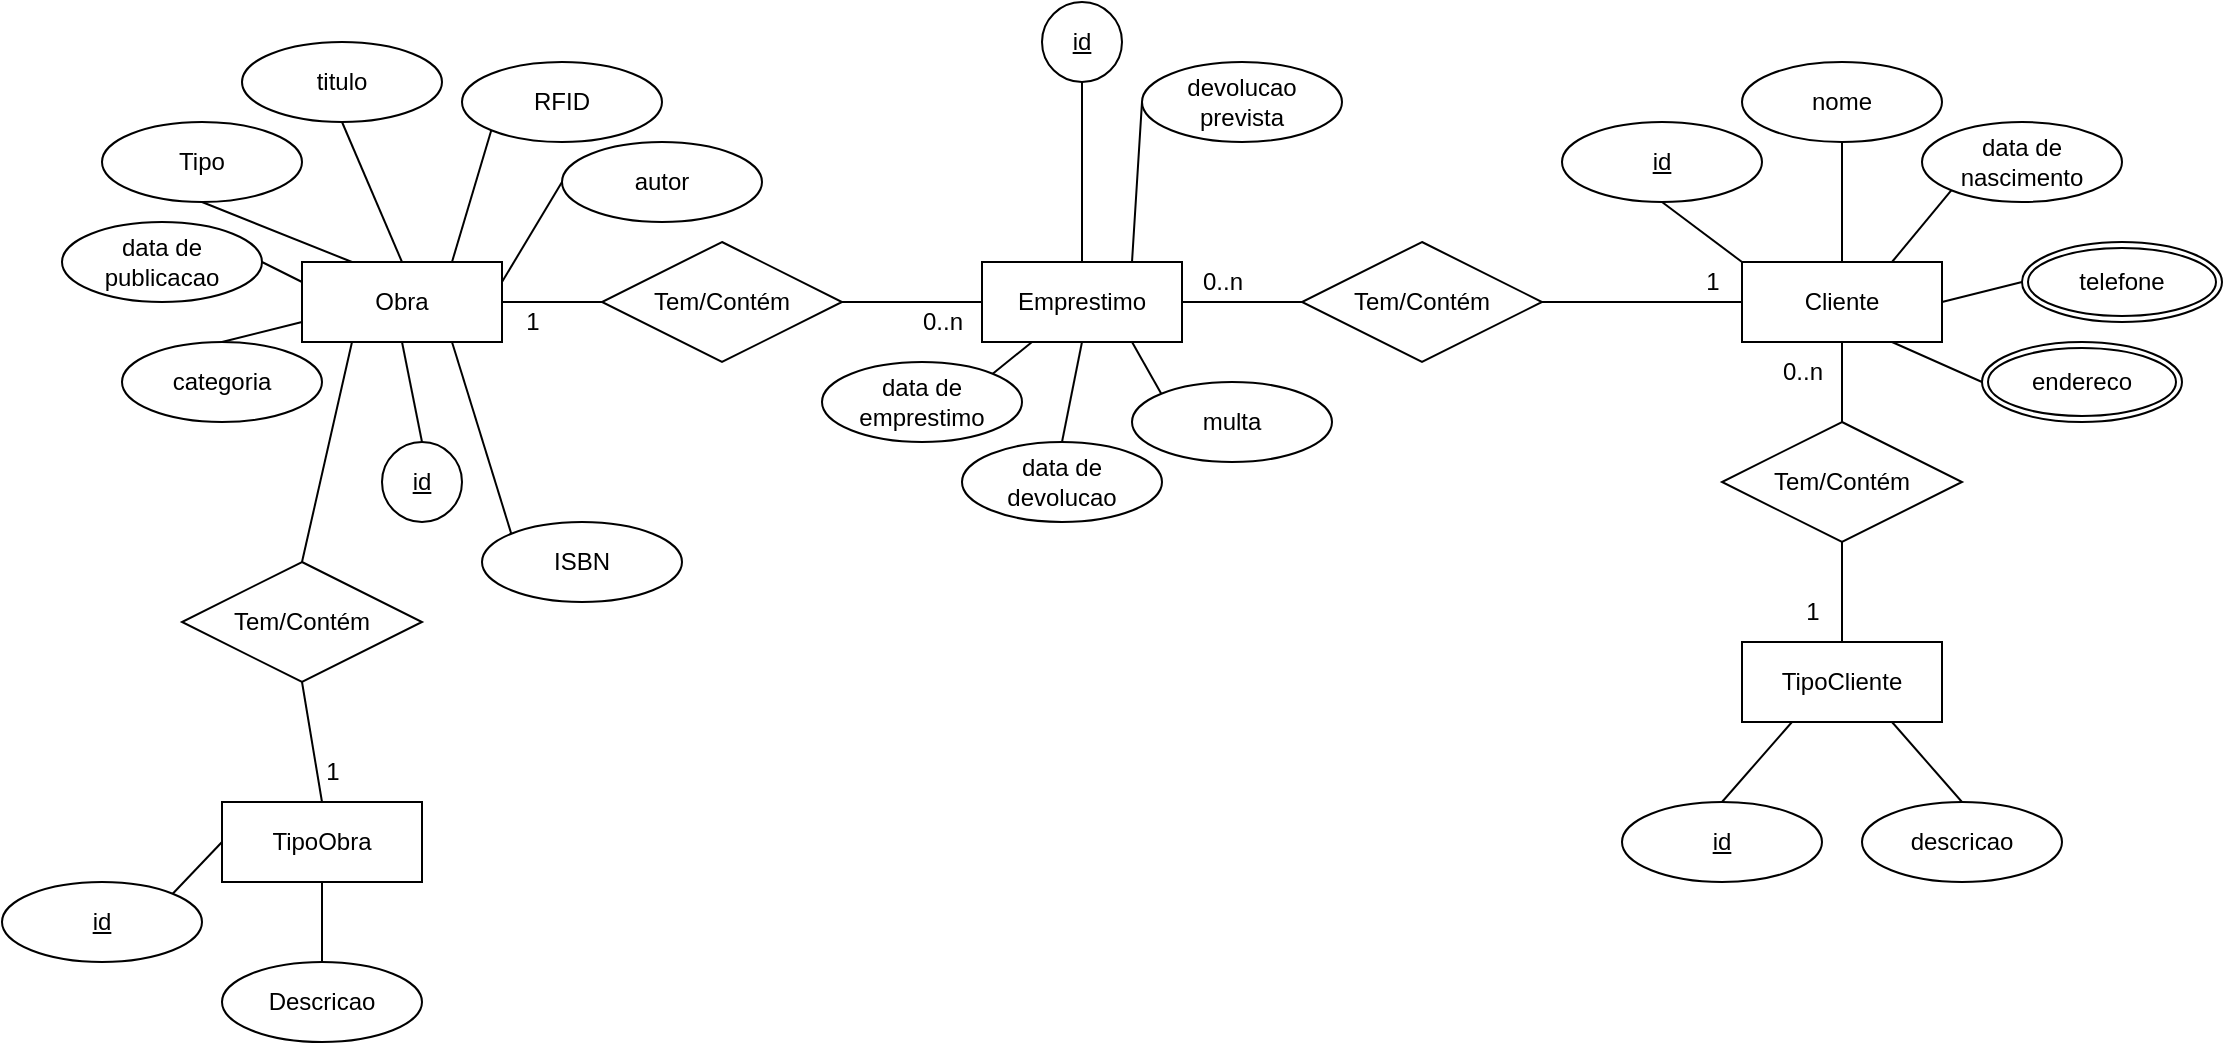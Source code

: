<mxfile version="24.4.2" type="device">
  <diagram name="Página-1" id="uKhl8bvlRvoX8pbjIUrk">
    <mxGraphModel dx="1528" dy="739" grid="1" gridSize="10" guides="1" tooltips="1" connect="1" arrows="1" fold="1" page="1" pageScale="1" pageWidth="827" pageHeight="1169" math="0" shadow="0">
      <root>
        <mxCell id="0" />
        <mxCell id="1" parent="0" />
        <mxCell id="qiJvbbKyVQY_tBKuk3Gt-1" style="rounded=0;orthogonalLoop=1;jettySize=auto;html=1;exitX=0.5;exitY=1;exitDx=0;exitDy=0;entryX=0.5;entryY=0;entryDx=0;entryDy=0;endArrow=none;endFill=0;" edge="1" parent="1" source="qiJvbbKyVQY_tBKuk3Gt-7" target="qiJvbbKyVQY_tBKuk3Gt-20">
          <mxGeometry relative="1" as="geometry" />
        </mxCell>
        <mxCell id="qiJvbbKyVQY_tBKuk3Gt-2" style="rounded=0;orthogonalLoop=1;jettySize=auto;html=1;exitX=0.75;exitY=1;exitDx=0;exitDy=0;entryX=0;entryY=0;entryDx=0;entryDy=0;endArrow=none;endFill=0;" edge="1" parent="1" source="qiJvbbKyVQY_tBKuk3Gt-7" target="qiJvbbKyVQY_tBKuk3Gt-14">
          <mxGeometry relative="1" as="geometry" />
        </mxCell>
        <mxCell id="qiJvbbKyVQY_tBKuk3Gt-3" style="rounded=0;orthogonalLoop=1;jettySize=auto;html=1;exitX=1;exitY=0.25;exitDx=0;exitDy=0;entryX=0;entryY=0.5;entryDx=0;entryDy=0;endArrow=none;endFill=0;" edge="1" parent="1" source="qiJvbbKyVQY_tBKuk3Gt-7" target="qiJvbbKyVQY_tBKuk3Gt-13">
          <mxGeometry relative="1" as="geometry" />
        </mxCell>
        <mxCell id="qiJvbbKyVQY_tBKuk3Gt-4" style="rounded=0;orthogonalLoop=1;jettySize=auto;html=1;exitX=0.5;exitY=0;exitDx=0;exitDy=0;entryX=0.5;entryY=1;entryDx=0;entryDy=0;endArrow=none;endFill=0;" edge="1" parent="1" source="qiJvbbKyVQY_tBKuk3Gt-7" target="qiJvbbKyVQY_tBKuk3Gt-8">
          <mxGeometry relative="1" as="geometry" />
        </mxCell>
        <mxCell id="qiJvbbKyVQY_tBKuk3Gt-5" style="rounded=0;orthogonalLoop=1;jettySize=auto;html=1;exitX=0.25;exitY=0;exitDx=0;exitDy=0;entryX=0.5;entryY=1;entryDx=0;entryDy=0;endArrow=none;endFill=0;" edge="1" parent="1" source="qiJvbbKyVQY_tBKuk3Gt-7" target="qiJvbbKyVQY_tBKuk3Gt-12">
          <mxGeometry relative="1" as="geometry" />
        </mxCell>
        <mxCell id="qiJvbbKyVQY_tBKuk3Gt-6" style="rounded=0;orthogonalLoop=1;jettySize=auto;html=1;exitX=0.25;exitY=1;exitDx=0;exitDy=0;entryX=0.5;entryY=0;entryDx=0;entryDy=0;endArrow=none;endFill=0;" edge="1" parent="1" source="qiJvbbKyVQY_tBKuk3Gt-7" target="qiJvbbKyVQY_tBKuk3Gt-23">
          <mxGeometry relative="1" as="geometry" />
        </mxCell>
        <mxCell id="qiJvbbKyVQY_tBKuk3Gt-7" value="Obra" style="whiteSpace=wrap;html=1;align=center;" vertex="1" parent="1">
          <mxGeometry x="60" y="400" width="100" height="40" as="geometry" />
        </mxCell>
        <mxCell id="qiJvbbKyVQY_tBKuk3Gt-8" value="titulo" style="ellipse;whiteSpace=wrap;html=1;align=center;" vertex="1" parent="1">
          <mxGeometry x="30" y="290" width="100" height="40" as="geometry" />
        </mxCell>
        <mxCell id="qiJvbbKyVQY_tBKuk3Gt-9" style="rounded=0;orthogonalLoop=1;jettySize=auto;html=1;exitX=0;exitY=0.5;exitDx=0;exitDy=0;entryX=1;entryY=0;entryDx=0;entryDy=0;endArrow=none;endFill=0;" edge="1" parent="1" source="qiJvbbKyVQY_tBKuk3Gt-11" target="qiJvbbKyVQY_tBKuk3Gt-21">
          <mxGeometry relative="1" as="geometry">
            <mxPoint x="-100" y="690" as="sourcePoint" />
          </mxGeometry>
        </mxCell>
        <mxCell id="qiJvbbKyVQY_tBKuk3Gt-10" style="rounded=0;orthogonalLoop=1;jettySize=auto;html=1;exitX=0.5;exitY=1;exitDx=0;exitDy=0;entryX=0.5;entryY=0;entryDx=0;entryDy=0;endArrow=none;endFill=0;" edge="1" parent="1" source="qiJvbbKyVQY_tBKuk3Gt-11" target="qiJvbbKyVQY_tBKuk3Gt-19">
          <mxGeometry relative="1" as="geometry" />
        </mxCell>
        <mxCell id="qiJvbbKyVQY_tBKuk3Gt-11" value="TipoObra" style="whiteSpace=wrap;html=1;align=center;" vertex="1" parent="1">
          <mxGeometry x="20" y="670" width="100" height="40" as="geometry" />
        </mxCell>
        <mxCell id="qiJvbbKyVQY_tBKuk3Gt-12" value="Tipo" style="ellipse;whiteSpace=wrap;html=1;align=center;" vertex="1" parent="1">
          <mxGeometry x="-40" y="330" width="100" height="40" as="geometry" />
        </mxCell>
        <mxCell id="qiJvbbKyVQY_tBKuk3Gt-13" value="autor" style="ellipse;whiteSpace=wrap;html=1;align=center;" vertex="1" parent="1">
          <mxGeometry x="190" y="340" width="100" height="40" as="geometry" />
        </mxCell>
        <mxCell id="qiJvbbKyVQY_tBKuk3Gt-14" value="ISBN" style="ellipse;whiteSpace=wrap;html=1;align=center;" vertex="1" parent="1">
          <mxGeometry x="150" y="530" width="100" height="40" as="geometry" />
        </mxCell>
        <mxCell id="qiJvbbKyVQY_tBKuk3Gt-15" style="rounded=0;orthogonalLoop=1;jettySize=auto;html=1;exitX=1;exitY=0.5;exitDx=0;exitDy=0;entryX=0;entryY=0.25;entryDx=0;entryDy=0;endArrow=none;endFill=0;" edge="1" parent="1" source="qiJvbbKyVQY_tBKuk3Gt-16" target="qiJvbbKyVQY_tBKuk3Gt-7">
          <mxGeometry relative="1" as="geometry" />
        </mxCell>
        <mxCell id="qiJvbbKyVQY_tBKuk3Gt-16" value="data de publicacao" style="ellipse;whiteSpace=wrap;html=1;align=center;" vertex="1" parent="1">
          <mxGeometry x="-60" y="380" width="100" height="40" as="geometry" />
        </mxCell>
        <mxCell id="qiJvbbKyVQY_tBKuk3Gt-17" style="rounded=0;orthogonalLoop=1;jettySize=auto;html=1;exitX=0.5;exitY=0;exitDx=0;exitDy=0;entryX=0;entryY=0.75;entryDx=0;entryDy=0;endArrow=none;endFill=0;" edge="1" parent="1" source="qiJvbbKyVQY_tBKuk3Gt-18" target="qiJvbbKyVQY_tBKuk3Gt-7">
          <mxGeometry relative="1" as="geometry" />
        </mxCell>
        <mxCell id="qiJvbbKyVQY_tBKuk3Gt-18" value="categoria" style="ellipse;whiteSpace=wrap;html=1;align=center;" vertex="1" parent="1">
          <mxGeometry x="-30" y="440" width="100" height="40" as="geometry" />
        </mxCell>
        <mxCell id="qiJvbbKyVQY_tBKuk3Gt-19" value="Descricao" style="ellipse;whiteSpace=wrap;html=1;align=center;" vertex="1" parent="1">
          <mxGeometry x="20" y="750" width="100" height="40" as="geometry" />
        </mxCell>
        <mxCell id="qiJvbbKyVQY_tBKuk3Gt-20" value="id" style="ellipse;whiteSpace=wrap;html=1;align=center;fontStyle=4;" vertex="1" parent="1">
          <mxGeometry x="100" y="490" width="40" height="40" as="geometry" />
        </mxCell>
        <mxCell id="qiJvbbKyVQY_tBKuk3Gt-21" value="id" style="ellipse;whiteSpace=wrap;html=1;align=center;fontStyle=4;" vertex="1" parent="1">
          <mxGeometry x="-90" y="710" width="100" height="40" as="geometry" />
        </mxCell>
        <mxCell id="qiJvbbKyVQY_tBKuk3Gt-22" style="rounded=0;orthogonalLoop=1;jettySize=auto;html=1;exitX=0.5;exitY=1;exitDx=0;exitDy=0;entryX=0.5;entryY=0;entryDx=0;entryDy=0;endArrow=none;endFill=0;" edge="1" parent="1" source="qiJvbbKyVQY_tBKuk3Gt-23" target="qiJvbbKyVQY_tBKuk3Gt-11">
          <mxGeometry relative="1" as="geometry" />
        </mxCell>
        <mxCell id="qiJvbbKyVQY_tBKuk3Gt-23" value="Tem/Contém" style="shape=rhombus;perimeter=rhombusPerimeter;whiteSpace=wrap;html=1;align=center;" vertex="1" parent="1">
          <mxGeometry y="550" width="120" height="60" as="geometry" />
        </mxCell>
        <mxCell id="qiJvbbKyVQY_tBKuk3Gt-24" value="1" style="text;html=1;align=center;verticalAlign=middle;resizable=0;points=[];autosize=1;strokeColor=none;fillColor=none;" vertex="1" parent="1">
          <mxGeometry x="60" y="640" width="30" height="30" as="geometry" />
        </mxCell>
        <mxCell id="qiJvbbKyVQY_tBKuk3Gt-25" value="1" style="text;html=1;align=center;verticalAlign=middle;resizable=0;points=[];autosize=1;strokeColor=none;fillColor=none;" vertex="1" parent="1">
          <mxGeometry x="160" y="415" width="30" height="30" as="geometry" />
        </mxCell>
        <mxCell id="qiJvbbKyVQY_tBKuk3Gt-26" value="Cliente" style="whiteSpace=wrap;html=1;align=center;" vertex="1" parent="1">
          <mxGeometry x="780" y="400" width="100" height="40" as="geometry" />
        </mxCell>
        <mxCell id="qiJvbbKyVQY_tBKuk3Gt-27" style="rounded=0;orthogonalLoop=1;jettySize=auto;html=1;exitX=0.5;exitY=1;exitDx=0;exitDy=0;entryX=0.5;entryY=0;entryDx=0;entryDy=0;strokeColor=default;endArrow=none;endFill=0;" edge="1" parent="1" source="qiJvbbKyVQY_tBKuk3Gt-28" target="qiJvbbKyVQY_tBKuk3Gt-26">
          <mxGeometry relative="1" as="geometry" />
        </mxCell>
        <mxCell id="qiJvbbKyVQY_tBKuk3Gt-28" value="nome" style="ellipse;whiteSpace=wrap;html=1;align=center;" vertex="1" parent="1">
          <mxGeometry x="780" y="300" width="100" height="40" as="geometry" />
        </mxCell>
        <mxCell id="qiJvbbKyVQY_tBKuk3Gt-29" style="rounded=0;orthogonalLoop=1;jettySize=auto;html=1;exitX=0.5;exitY=1;exitDx=0;exitDy=0;entryX=0;entryY=0;entryDx=0;entryDy=0;strokeColor=default;endArrow=none;endFill=0;" edge="1" parent="1" source="qiJvbbKyVQY_tBKuk3Gt-30" target="qiJvbbKyVQY_tBKuk3Gt-26">
          <mxGeometry relative="1" as="geometry" />
        </mxCell>
        <mxCell id="qiJvbbKyVQY_tBKuk3Gt-30" value="id" style="ellipse;whiteSpace=wrap;html=1;align=center;fontStyle=4;" vertex="1" parent="1">
          <mxGeometry x="690" y="330" width="100" height="40" as="geometry" />
        </mxCell>
        <mxCell id="qiJvbbKyVQY_tBKuk3Gt-31" style="rounded=0;orthogonalLoop=1;jettySize=auto;html=1;exitX=0;exitY=1;exitDx=0;exitDy=0;entryX=0.75;entryY=0;entryDx=0;entryDy=0;strokeColor=default;endArrow=none;endFill=0;" edge="1" parent="1" source="qiJvbbKyVQY_tBKuk3Gt-32" target="qiJvbbKyVQY_tBKuk3Gt-26">
          <mxGeometry relative="1" as="geometry" />
        </mxCell>
        <mxCell id="qiJvbbKyVQY_tBKuk3Gt-32" value="data de nascimento" style="ellipse;whiteSpace=wrap;html=1;align=center;" vertex="1" parent="1">
          <mxGeometry x="870" y="330" width="100" height="40" as="geometry" />
        </mxCell>
        <mxCell id="qiJvbbKyVQY_tBKuk3Gt-33" style="rounded=0;orthogonalLoop=1;jettySize=auto;html=1;exitX=0;exitY=0.5;exitDx=0;exitDy=0;entryX=1;entryY=0.5;entryDx=0;entryDy=0;strokeColor=default;endArrow=none;endFill=0;" edge="1" parent="1" source="qiJvbbKyVQY_tBKuk3Gt-34" target="qiJvbbKyVQY_tBKuk3Gt-26">
          <mxGeometry relative="1" as="geometry" />
        </mxCell>
        <mxCell id="qiJvbbKyVQY_tBKuk3Gt-34" value="telefone" style="ellipse;shape=doubleEllipse;margin=3;whiteSpace=wrap;html=1;align=center;" vertex="1" parent="1">
          <mxGeometry x="920" y="390" width="100" height="40" as="geometry" />
        </mxCell>
        <mxCell id="qiJvbbKyVQY_tBKuk3Gt-35" style="rounded=0;orthogonalLoop=1;jettySize=auto;html=1;exitX=0;exitY=0.5;exitDx=0;exitDy=0;entryX=0.75;entryY=1;entryDx=0;entryDy=0;strokeColor=default;endArrow=none;endFill=0;" edge="1" parent="1" source="qiJvbbKyVQY_tBKuk3Gt-36" target="qiJvbbKyVQY_tBKuk3Gt-26">
          <mxGeometry relative="1" as="geometry" />
        </mxCell>
        <mxCell id="qiJvbbKyVQY_tBKuk3Gt-36" value="endereco" style="ellipse;shape=doubleEllipse;margin=3;whiteSpace=wrap;html=1;align=center;" vertex="1" parent="1">
          <mxGeometry x="900" y="440" width="100" height="40" as="geometry" />
        </mxCell>
        <mxCell id="qiJvbbKyVQY_tBKuk3Gt-37" value="TipoCliente" style="whiteSpace=wrap;html=1;align=center;" vertex="1" parent="1">
          <mxGeometry x="780" y="590" width="100" height="40" as="geometry" />
        </mxCell>
        <mxCell id="qiJvbbKyVQY_tBKuk3Gt-38" style="rounded=0;orthogonalLoop=1;jettySize=auto;html=1;exitX=0.5;exitY=0;exitDx=0;exitDy=0;entryX=0.25;entryY=1;entryDx=0;entryDy=0;endArrow=none;endFill=0;" edge="1" parent="1" source="qiJvbbKyVQY_tBKuk3Gt-39" target="qiJvbbKyVQY_tBKuk3Gt-37">
          <mxGeometry relative="1" as="geometry" />
        </mxCell>
        <mxCell id="qiJvbbKyVQY_tBKuk3Gt-39" value="id" style="ellipse;whiteSpace=wrap;html=1;align=center;fontStyle=4;" vertex="1" parent="1">
          <mxGeometry x="720" y="670" width="100" height="40" as="geometry" />
        </mxCell>
        <mxCell id="qiJvbbKyVQY_tBKuk3Gt-40" style="rounded=0;orthogonalLoop=1;jettySize=auto;html=1;exitX=0.5;exitY=0;exitDx=0;exitDy=0;entryX=0.75;entryY=1;entryDx=0;entryDy=0;endArrow=none;endFill=0;" edge="1" parent="1" source="qiJvbbKyVQY_tBKuk3Gt-41" target="qiJvbbKyVQY_tBKuk3Gt-37">
          <mxGeometry relative="1" as="geometry" />
        </mxCell>
        <mxCell id="qiJvbbKyVQY_tBKuk3Gt-41" value="descricao" style="ellipse;whiteSpace=wrap;html=1;align=center;" vertex="1" parent="1">
          <mxGeometry x="840" y="670" width="100" height="40" as="geometry" />
        </mxCell>
        <mxCell id="qiJvbbKyVQY_tBKuk3Gt-42" style="rounded=0;orthogonalLoop=1;jettySize=auto;html=1;exitX=0.5;exitY=1;exitDx=0;exitDy=0;endArrow=none;endFill=0;" edge="1" parent="1" source="qiJvbbKyVQY_tBKuk3Gt-44" target="qiJvbbKyVQY_tBKuk3Gt-37">
          <mxGeometry relative="1" as="geometry" />
        </mxCell>
        <mxCell id="qiJvbbKyVQY_tBKuk3Gt-43" style="rounded=0;orthogonalLoop=1;jettySize=auto;html=1;exitX=0.5;exitY=0;exitDx=0;exitDy=0;entryX=0.5;entryY=1;entryDx=0;entryDy=0;endArrow=none;endFill=0;" edge="1" parent="1" source="qiJvbbKyVQY_tBKuk3Gt-44" target="qiJvbbKyVQY_tBKuk3Gt-26">
          <mxGeometry relative="1" as="geometry" />
        </mxCell>
        <mxCell id="qiJvbbKyVQY_tBKuk3Gt-44" value="Tem/Contém" style="shape=rhombus;perimeter=rhombusPerimeter;whiteSpace=wrap;html=1;align=center;" vertex="1" parent="1">
          <mxGeometry x="770" y="480" width="120" height="60" as="geometry" />
        </mxCell>
        <mxCell id="qiJvbbKyVQY_tBKuk3Gt-45" value="0..n" style="text;html=1;align=center;verticalAlign=middle;resizable=0;points=[];autosize=1;strokeColor=none;fillColor=none;" vertex="1" parent="1">
          <mxGeometry x="790" y="440" width="40" height="30" as="geometry" />
        </mxCell>
        <mxCell id="qiJvbbKyVQY_tBKuk3Gt-46" value="1" style="text;html=1;align=center;verticalAlign=middle;resizable=0;points=[];autosize=1;strokeColor=none;fillColor=none;" vertex="1" parent="1">
          <mxGeometry x="800" y="560" width="30" height="30" as="geometry" />
        </mxCell>
        <mxCell id="qiJvbbKyVQY_tBKuk3Gt-48" style="rounded=0;orthogonalLoop=1;jettySize=auto;html=1;exitX=0;exitY=1;exitDx=0;exitDy=0;entryX=0.75;entryY=0;entryDx=0;entryDy=0;endArrow=none;endFill=0;" edge="1" parent="1" source="qiJvbbKyVQY_tBKuk3Gt-47" target="qiJvbbKyVQY_tBKuk3Gt-7">
          <mxGeometry relative="1" as="geometry" />
        </mxCell>
        <mxCell id="qiJvbbKyVQY_tBKuk3Gt-47" value="RFID" style="ellipse;whiteSpace=wrap;html=1;align=center;" vertex="1" parent="1">
          <mxGeometry x="140" y="300" width="100" height="40" as="geometry" />
        </mxCell>
        <mxCell id="qiJvbbKyVQY_tBKuk3Gt-49" value="Emprestimo" style="whiteSpace=wrap;html=1;align=center;" vertex="1" parent="1">
          <mxGeometry x="400" y="400" width="100" height="40" as="geometry" />
        </mxCell>
        <mxCell id="qiJvbbKyVQY_tBKuk3Gt-67" style="rounded=0;orthogonalLoop=1;jettySize=auto;html=1;exitX=0.5;exitY=1;exitDx=0;exitDy=0;entryX=0.5;entryY=0;entryDx=0;entryDy=0;endArrow=none;endFill=0;" edge="1" parent="1" source="qiJvbbKyVQY_tBKuk3Gt-50" target="qiJvbbKyVQY_tBKuk3Gt-49">
          <mxGeometry relative="1" as="geometry" />
        </mxCell>
        <mxCell id="qiJvbbKyVQY_tBKuk3Gt-50" value="id" style="ellipse;whiteSpace=wrap;html=1;align=center;fontStyle=4;" vertex="1" parent="1">
          <mxGeometry x="430" y="270" width="40" height="40" as="geometry" />
        </mxCell>
        <mxCell id="qiJvbbKyVQY_tBKuk3Gt-68" style="rounded=0;orthogonalLoop=1;jettySize=auto;html=1;exitX=1;exitY=0;exitDx=0;exitDy=0;entryX=0.25;entryY=1;entryDx=0;entryDy=0;endArrow=none;endFill=0;" edge="1" parent="1" source="qiJvbbKyVQY_tBKuk3Gt-51" target="qiJvbbKyVQY_tBKuk3Gt-49">
          <mxGeometry relative="1" as="geometry" />
        </mxCell>
        <mxCell id="qiJvbbKyVQY_tBKuk3Gt-51" value="data de emprestimo" style="ellipse;whiteSpace=wrap;html=1;align=center;" vertex="1" parent="1">
          <mxGeometry x="320" y="450" width="100" height="40" as="geometry" />
        </mxCell>
        <mxCell id="qiJvbbKyVQY_tBKuk3Gt-69" style="rounded=0;orthogonalLoop=1;jettySize=auto;html=1;exitX=0.5;exitY=0;exitDx=0;exitDy=0;entryX=0.5;entryY=1;entryDx=0;entryDy=0;endArrow=none;endFill=0;" edge="1" parent="1" source="qiJvbbKyVQY_tBKuk3Gt-53" target="qiJvbbKyVQY_tBKuk3Gt-49">
          <mxGeometry relative="1" as="geometry" />
        </mxCell>
        <mxCell id="qiJvbbKyVQY_tBKuk3Gt-53" value="data de devolucao" style="ellipse;whiteSpace=wrap;html=1;align=center;" vertex="1" parent="1">
          <mxGeometry x="390" y="490" width="100" height="40" as="geometry" />
        </mxCell>
        <mxCell id="qiJvbbKyVQY_tBKuk3Gt-54" value="multa" style="ellipse;whiteSpace=wrap;html=1;align=center;" vertex="1" parent="1">
          <mxGeometry x="475" y="460" width="100" height="40" as="geometry" />
        </mxCell>
        <mxCell id="qiJvbbKyVQY_tBKuk3Gt-71" style="rounded=0;orthogonalLoop=1;jettySize=auto;html=1;exitX=0;exitY=0.5;exitDx=0;exitDy=0;entryX=0.75;entryY=0;entryDx=0;entryDy=0;endArrow=none;endFill=0;" edge="1" parent="1" source="qiJvbbKyVQY_tBKuk3Gt-55" target="qiJvbbKyVQY_tBKuk3Gt-49">
          <mxGeometry relative="1" as="geometry" />
        </mxCell>
        <mxCell id="qiJvbbKyVQY_tBKuk3Gt-55" value="devolucao prevista" style="ellipse;whiteSpace=wrap;html=1;align=center;" vertex="1" parent="1">
          <mxGeometry x="480" y="300" width="100" height="40" as="geometry" />
        </mxCell>
        <mxCell id="qiJvbbKyVQY_tBKuk3Gt-59" style="edgeStyle=orthogonalEdgeStyle;rounded=0;orthogonalLoop=1;jettySize=auto;html=1;exitX=1;exitY=0.5;exitDx=0;exitDy=0;entryX=0;entryY=0.5;entryDx=0;entryDy=0;endArrow=none;endFill=0;" edge="1" parent="1" source="qiJvbbKyVQY_tBKuk3Gt-56" target="qiJvbbKyVQY_tBKuk3Gt-49">
          <mxGeometry relative="1" as="geometry" />
        </mxCell>
        <mxCell id="qiJvbbKyVQY_tBKuk3Gt-72" style="rounded=0;orthogonalLoop=1;jettySize=auto;html=1;exitX=0;exitY=0.5;exitDx=0;exitDy=0;entryX=1;entryY=0.5;entryDx=0;entryDy=0;endArrow=none;endFill=0;" edge="1" parent="1" source="qiJvbbKyVQY_tBKuk3Gt-56" target="qiJvbbKyVQY_tBKuk3Gt-7">
          <mxGeometry relative="1" as="geometry" />
        </mxCell>
        <mxCell id="qiJvbbKyVQY_tBKuk3Gt-56" value="Tem/Contém" style="shape=rhombus;perimeter=rhombusPerimeter;whiteSpace=wrap;html=1;align=center;" vertex="1" parent="1">
          <mxGeometry x="210" y="390" width="120" height="60" as="geometry" />
        </mxCell>
        <mxCell id="qiJvbbKyVQY_tBKuk3Gt-60" style="edgeStyle=orthogonalEdgeStyle;rounded=0;orthogonalLoop=1;jettySize=auto;html=1;exitX=1;exitY=0.5;exitDx=0;exitDy=0;endArrow=none;endFill=0;" edge="1" parent="1" source="qiJvbbKyVQY_tBKuk3Gt-58" target="qiJvbbKyVQY_tBKuk3Gt-26">
          <mxGeometry relative="1" as="geometry" />
        </mxCell>
        <mxCell id="qiJvbbKyVQY_tBKuk3Gt-58" value="Tem/Contém" style="shape=rhombus;perimeter=rhombusPerimeter;whiteSpace=wrap;html=1;align=center;" vertex="1" parent="1">
          <mxGeometry x="560" y="390" width="120" height="60" as="geometry" />
        </mxCell>
        <mxCell id="qiJvbbKyVQY_tBKuk3Gt-61" style="edgeStyle=orthogonalEdgeStyle;rounded=0;orthogonalLoop=1;jettySize=auto;html=1;exitX=0;exitY=0.5;exitDx=0;exitDy=0;entryX=1;entryY=0.5;entryDx=0;entryDy=0;endArrow=none;endFill=0;" edge="1" parent="1" source="qiJvbbKyVQY_tBKuk3Gt-58" target="qiJvbbKyVQY_tBKuk3Gt-49">
          <mxGeometry relative="1" as="geometry" />
        </mxCell>
        <mxCell id="qiJvbbKyVQY_tBKuk3Gt-64" value="0..n" style="text;html=1;align=center;verticalAlign=middle;resizable=0;points=[];autosize=1;strokeColor=none;fillColor=none;" vertex="1" parent="1">
          <mxGeometry x="360" y="415" width="40" height="30" as="geometry" />
        </mxCell>
        <mxCell id="qiJvbbKyVQY_tBKuk3Gt-65" value="0..n" style="text;html=1;align=center;verticalAlign=middle;resizable=0;points=[];autosize=1;strokeColor=none;fillColor=none;" vertex="1" parent="1">
          <mxGeometry x="500" y="395" width="40" height="30" as="geometry" />
        </mxCell>
        <mxCell id="qiJvbbKyVQY_tBKuk3Gt-66" value="1" style="text;html=1;align=center;verticalAlign=middle;resizable=0;points=[];autosize=1;strokeColor=none;fillColor=none;" vertex="1" parent="1">
          <mxGeometry x="750" y="395" width="30" height="30" as="geometry" />
        </mxCell>
        <mxCell id="qiJvbbKyVQY_tBKuk3Gt-70" style="rounded=0;orthogonalLoop=1;jettySize=auto;html=1;exitX=0;exitY=0;exitDx=0;exitDy=0;entryX=0.75;entryY=1;entryDx=0;entryDy=0;endArrow=none;endFill=0;" edge="1" parent="1" source="qiJvbbKyVQY_tBKuk3Gt-54" target="qiJvbbKyVQY_tBKuk3Gt-49">
          <mxGeometry relative="1" as="geometry" />
        </mxCell>
      </root>
    </mxGraphModel>
  </diagram>
</mxfile>
